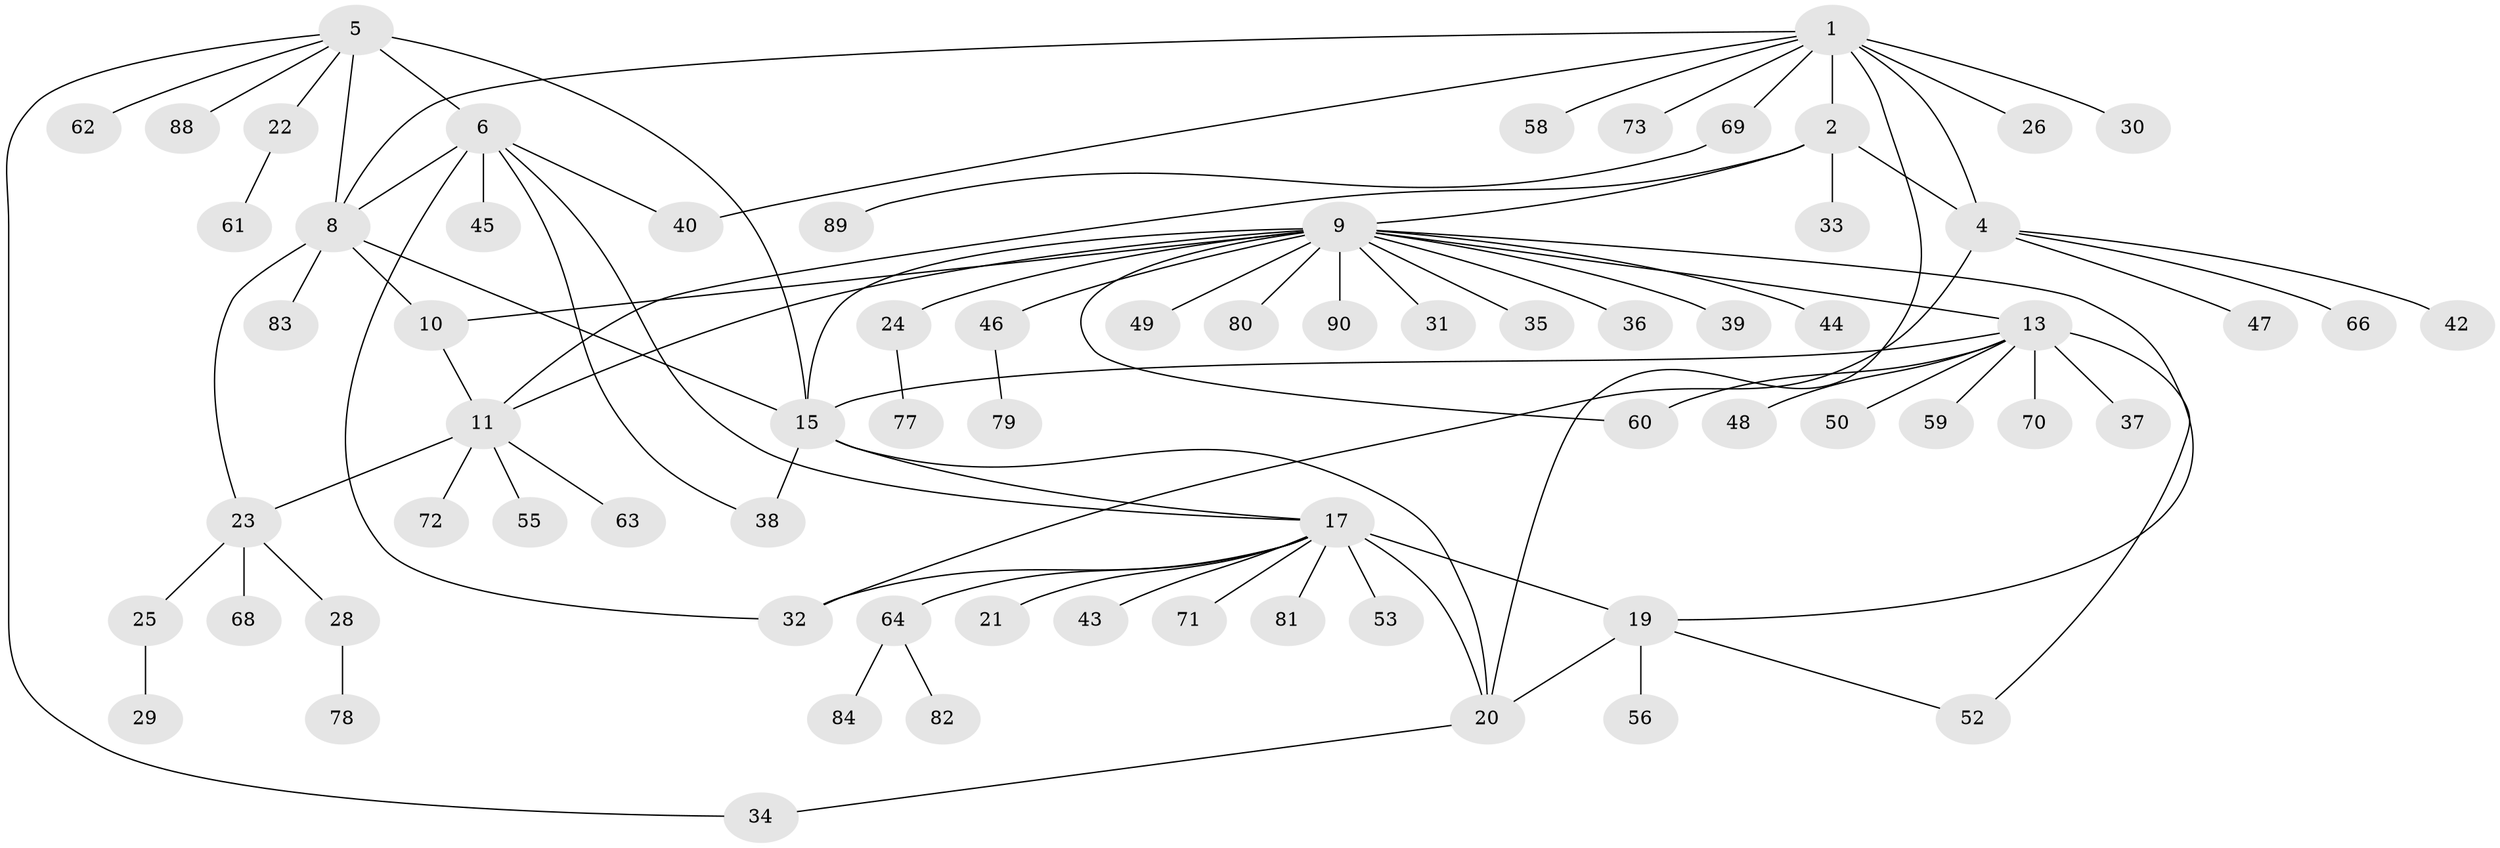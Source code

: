 // original degree distribution, {9: 0.011111111111111112, 7: 0.06666666666666667, 5: 0.03333333333333333, 4: 0.044444444444444446, 8: 0.044444444444444446, 10: 0.011111111111111112, 11: 0.022222222222222223, 1: 0.5666666666666667, 2: 0.15555555555555556, 6: 0.011111111111111112, 3: 0.03333333333333333}
// Generated by graph-tools (version 1.1) at 2025/11/02/27/25 16:11:35]
// undirected, 71 vertices, 91 edges
graph export_dot {
graph [start="1"]
  node [color=gray90,style=filled];
  1 [super="+3"];
  2 [super="+85"];
  4 [super="+65"];
  5 [super="+7"];
  6 [super="+27"];
  8 [super="+57"];
  9 [super="+14"];
  10 [super="+76"];
  11 [super="+12"];
  13 [super="+16"];
  15 [super="+41"];
  17 [super="+18"];
  19 [super="+51"];
  20 [super="+54"];
  21;
  22;
  23 [super="+86"];
  24;
  25 [super="+87"];
  26;
  28;
  29;
  30;
  31;
  32;
  33;
  34;
  35;
  36;
  37;
  38;
  39;
  40;
  42;
  43;
  44;
  45;
  46;
  47;
  48;
  49;
  50;
  52;
  53;
  55;
  56;
  58;
  59;
  60;
  61;
  62;
  63;
  64 [super="+67"];
  66 [super="+74"];
  68;
  69 [super="+75"];
  70;
  71;
  72;
  73;
  77;
  78;
  79;
  80;
  81;
  82;
  83;
  84;
  88;
  89;
  90;
  1 -- 2 [weight=2];
  1 -- 4 [weight=2];
  1 -- 8;
  1 -- 20;
  1 -- 26;
  1 -- 40;
  1 -- 58;
  1 -- 73;
  1 -- 69;
  1 -- 30;
  2 -- 4;
  2 -- 33;
  2 -- 9;
  2 -- 11;
  4 -- 42;
  4 -- 47;
  4 -- 66;
  4 -- 32;
  5 -- 6 [weight=2];
  5 -- 8 [weight=2];
  5 -- 15;
  5 -- 34;
  5 -- 22;
  5 -- 88;
  5 -- 62;
  6 -- 8;
  6 -- 32;
  6 -- 38;
  6 -- 40;
  6 -- 17;
  6 -- 45;
  8 -- 10;
  8 -- 23;
  8 -- 83;
  8 -- 15;
  9 -- 10;
  9 -- 11 [weight=2];
  9 -- 19;
  9 -- 31;
  9 -- 36;
  9 -- 39;
  9 -- 60;
  9 -- 80;
  9 -- 35;
  9 -- 44;
  9 -- 13 [weight=2];
  9 -- 46;
  9 -- 15;
  9 -- 49;
  9 -- 24;
  9 -- 90;
  10 -- 11 [weight=2];
  11 -- 23;
  11 -- 55;
  11 -- 63;
  11 -- 72;
  13 -- 15 [weight=2];
  13 -- 37;
  13 -- 50;
  13 -- 59;
  13 -- 60;
  13 -- 70;
  13 -- 48;
  13 -- 52;
  15 -- 20;
  15 -- 38;
  15 -- 17;
  17 -- 19 [weight=2];
  17 -- 20 [weight=2];
  17 -- 71;
  17 -- 32;
  17 -- 64;
  17 -- 43;
  17 -- 81;
  17 -- 21;
  17 -- 53;
  19 -- 20;
  19 -- 52;
  19 -- 56;
  20 -- 34;
  22 -- 61;
  23 -- 25;
  23 -- 28;
  23 -- 68;
  24 -- 77;
  25 -- 29;
  28 -- 78;
  46 -- 79;
  64 -- 82;
  64 -- 84;
  69 -- 89;
}

